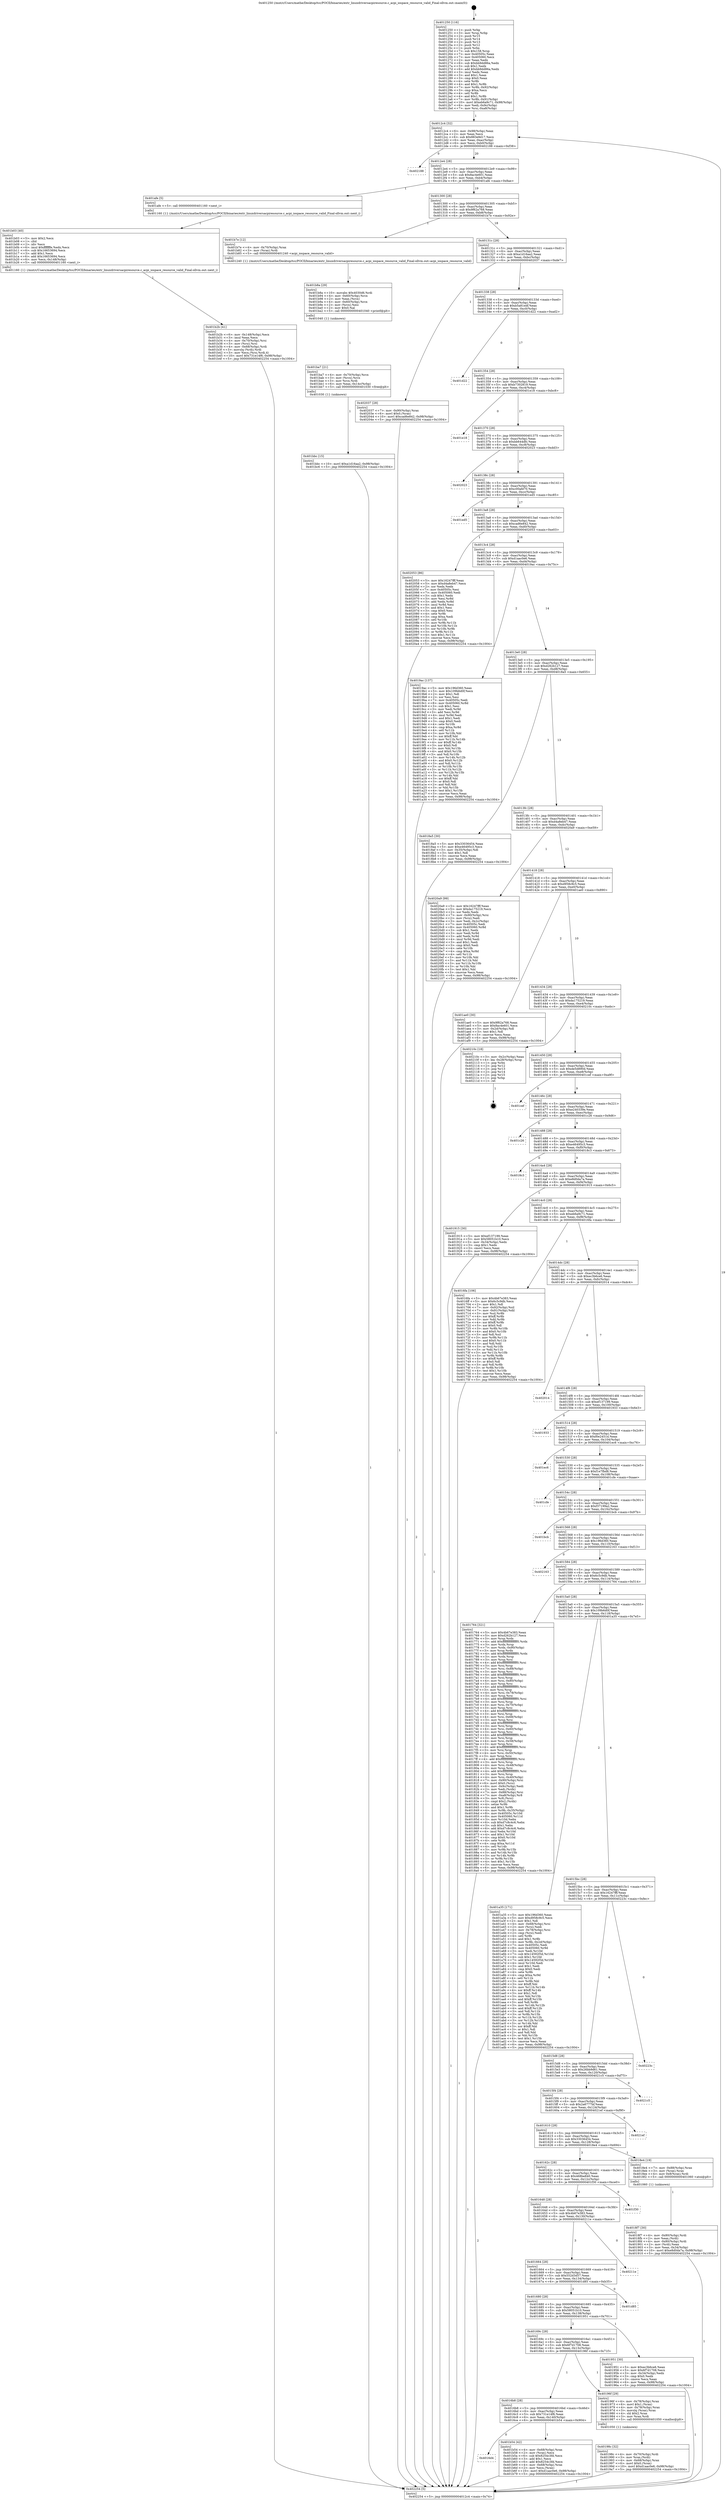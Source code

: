 digraph "0x401250" {
  label = "0x401250 (/mnt/c/Users/mathe/Desktop/tcc/POCII/binaries/extr_linuxdriversacpiresource.c_acpi_iospace_resource_valid_Final-ollvm.out::main(0))"
  labelloc = "t"
  node[shape=record]

  Entry [label="",width=0.3,height=0.3,shape=circle,fillcolor=black,style=filled]
  "0x4012c4" [label="{
     0x4012c4 [32]\l
     | [instrs]\l
     &nbsp;&nbsp;0x4012c4 \<+6\>: mov -0x98(%rbp),%eax\l
     &nbsp;&nbsp;0x4012ca \<+2\>: mov %eax,%ecx\l
     &nbsp;&nbsp;0x4012cc \<+6\>: sub $0x883e9d17,%ecx\l
     &nbsp;&nbsp;0x4012d2 \<+6\>: mov %eax,-0xac(%rbp)\l
     &nbsp;&nbsp;0x4012d8 \<+6\>: mov %ecx,-0xb0(%rbp)\l
     &nbsp;&nbsp;0x4012de \<+6\>: je 0000000000402188 \<main+0xf38\>\l
  }"]
  "0x402188" [label="{
     0x402188\l
  }", style=dashed]
  "0x4012e4" [label="{
     0x4012e4 [28]\l
     | [instrs]\l
     &nbsp;&nbsp;0x4012e4 \<+5\>: jmp 00000000004012e9 \<main+0x99\>\l
     &nbsp;&nbsp;0x4012e9 \<+6\>: mov -0xac(%rbp),%eax\l
     &nbsp;&nbsp;0x4012ef \<+5\>: sub $0x8ac4e601,%eax\l
     &nbsp;&nbsp;0x4012f4 \<+6\>: mov %eax,-0xb4(%rbp)\l
     &nbsp;&nbsp;0x4012fa \<+6\>: je 0000000000401afe \<main+0x8ae\>\l
  }"]
  Exit [label="",width=0.3,height=0.3,shape=circle,fillcolor=black,style=filled,peripheries=2]
  "0x401afe" [label="{
     0x401afe [5]\l
     | [instrs]\l
     &nbsp;&nbsp;0x401afe \<+5\>: call 0000000000401160 \<next_i\>\l
     | [calls]\l
     &nbsp;&nbsp;0x401160 \{1\} (/mnt/c/Users/mathe/Desktop/tcc/POCII/binaries/extr_linuxdriversacpiresource.c_acpi_iospace_resource_valid_Final-ollvm.out::next_i)\l
  }"]
  "0x401300" [label="{
     0x401300 [28]\l
     | [instrs]\l
     &nbsp;&nbsp;0x401300 \<+5\>: jmp 0000000000401305 \<main+0xb5\>\l
     &nbsp;&nbsp;0x401305 \<+6\>: mov -0xac(%rbp),%eax\l
     &nbsp;&nbsp;0x40130b \<+5\>: sub $0x9f62a768,%eax\l
     &nbsp;&nbsp;0x401310 \<+6\>: mov %eax,-0xb8(%rbp)\l
     &nbsp;&nbsp;0x401316 \<+6\>: je 0000000000401b7e \<main+0x92e\>\l
  }"]
  "0x401bbc" [label="{
     0x401bbc [15]\l
     | [instrs]\l
     &nbsp;&nbsp;0x401bbc \<+10\>: movl $0xa1d16aa2,-0x98(%rbp)\l
     &nbsp;&nbsp;0x401bc6 \<+5\>: jmp 0000000000402254 \<main+0x1004\>\l
  }"]
  "0x401b7e" [label="{
     0x401b7e [12]\l
     | [instrs]\l
     &nbsp;&nbsp;0x401b7e \<+4\>: mov -0x70(%rbp),%rax\l
     &nbsp;&nbsp;0x401b82 \<+3\>: mov (%rax),%rdi\l
     &nbsp;&nbsp;0x401b85 \<+5\>: call 0000000000401240 \<acpi_iospace_resource_valid\>\l
     | [calls]\l
     &nbsp;&nbsp;0x401240 \{1\} (/mnt/c/Users/mathe/Desktop/tcc/POCII/binaries/extr_linuxdriversacpiresource.c_acpi_iospace_resource_valid_Final-ollvm.out::acpi_iospace_resource_valid)\l
  }"]
  "0x40131c" [label="{
     0x40131c [28]\l
     | [instrs]\l
     &nbsp;&nbsp;0x40131c \<+5\>: jmp 0000000000401321 \<main+0xd1\>\l
     &nbsp;&nbsp;0x401321 \<+6\>: mov -0xac(%rbp),%eax\l
     &nbsp;&nbsp;0x401327 \<+5\>: sub $0xa1d16aa2,%eax\l
     &nbsp;&nbsp;0x40132c \<+6\>: mov %eax,-0xbc(%rbp)\l
     &nbsp;&nbsp;0x401332 \<+6\>: je 0000000000402037 \<main+0xde7\>\l
  }"]
  "0x401ba7" [label="{
     0x401ba7 [21]\l
     | [instrs]\l
     &nbsp;&nbsp;0x401ba7 \<+4\>: mov -0x70(%rbp),%rcx\l
     &nbsp;&nbsp;0x401bab \<+3\>: mov (%rcx),%rcx\l
     &nbsp;&nbsp;0x401bae \<+3\>: mov %rcx,%rdi\l
     &nbsp;&nbsp;0x401bb1 \<+6\>: mov %eax,-0x14c(%rbp)\l
     &nbsp;&nbsp;0x401bb7 \<+5\>: call 0000000000401030 \<free@plt\>\l
     | [calls]\l
     &nbsp;&nbsp;0x401030 \{1\} (unknown)\l
  }"]
  "0x402037" [label="{
     0x402037 [28]\l
     | [instrs]\l
     &nbsp;&nbsp;0x402037 \<+7\>: mov -0x90(%rbp),%rax\l
     &nbsp;&nbsp;0x40203e \<+6\>: movl $0x0,(%rax)\l
     &nbsp;&nbsp;0x402044 \<+10\>: movl $0xcad6e842,-0x98(%rbp)\l
     &nbsp;&nbsp;0x40204e \<+5\>: jmp 0000000000402254 \<main+0x1004\>\l
  }"]
  "0x401338" [label="{
     0x401338 [28]\l
     | [instrs]\l
     &nbsp;&nbsp;0x401338 \<+5\>: jmp 000000000040133d \<main+0xed\>\l
     &nbsp;&nbsp;0x40133d \<+6\>: mov -0xac(%rbp),%eax\l
     &nbsp;&nbsp;0x401343 \<+5\>: sub $0xb5a81edf,%eax\l
     &nbsp;&nbsp;0x401348 \<+6\>: mov %eax,-0xc0(%rbp)\l
     &nbsp;&nbsp;0x40134e \<+6\>: je 0000000000401d22 \<main+0xad2\>\l
  }"]
  "0x401b8a" [label="{
     0x401b8a [29]\l
     | [instrs]\l
     &nbsp;&nbsp;0x401b8a \<+10\>: movabs $0x4030d6,%rdi\l
     &nbsp;&nbsp;0x401b94 \<+4\>: mov -0x60(%rbp),%rcx\l
     &nbsp;&nbsp;0x401b98 \<+2\>: mov %eax,(%rcx)\l
     &nbsp;&nbsp;0x401b9a \<+4\>: mov -0x60(%rbp),%rcx\l
     &nbsp;&nbsp;0x401b9e \<+2\>: mov (%rcx),%esi\l
     &nbsp;&nbsp;0x401ba0 \<+2\>: mov $0x0,%al\l
     &nbsp;&nbsp;0x401ba2 \<+5\>: call 0000000000401040 \<printf@plt\>\l
     | [calls]\l
     &nbsp;&nbsp;0x401040 \{1\} (unknown)\l
  }"]
  "0x401d22" [label="{
     0x401d22\l
  }", style=dashed]
  "0x401354" [label="{
     0x401354 [28]\l
     | [instrs]\l
     &nbsp;&nbsp;0x401354 \<+5\>: jmp 0000000000401359 \<main+0x109\>\l
     &nbsp;&nbsp;0x401359 \<+6\>: mov -0xac(%rbp),%eax\l
     &nbsp;&nbsp;0x40135f \<+5\>: sub $0xb7302819,%eax\l
     &nbsp;&nbsp;0x401364 \<+6\>: mov %eax,-0xc4(%rbp)\l
     &nbsp;&nbsp;0x40136a \<+6\>: je 0000000000401e18 \<main+0xbc8\>\l
  }"]
  "0x4016d4" [label="{
     0x4016d4\l
  }", style=dashed]
  "0x401e18" [label="{
     0x401e18\l
  }", style=dashed]
  "0x401370" [label="{
     0x401370 [28]\l
     | [instrs]\l
     &nbsp;&nbsp;0x401370 \<+5\>: jmp 0000000000401375 \<main+0x125\>\l
     &nbsp;&nbsp;0x401375 \<+6\>: mov -0xac(%rbp),%eax\l
     &nbsp;&nbsp;0x40137b \<+5\>: sub $0xbb644dfc,%eax\l
     &nbsp;&nbsp;0x401380 \<+6\>: mov %eax,-0xc8(%rbp)\l
     &nbsp;&nbsp;0x401386 \<+6\>: je 0000000000402023 \<main+0xdd3\>\l
  }"]
  "0x401b54" [label="{
     0x401b54 [42]\l
     | [instrs]\l
     &nbsp;&nbsp;0x401b54 \<+4\>: mov -0x68(%rbp),%rax\l
     &nbsp;&nbsp;0x401b58 \<+2\>: mov (%rax),%ecx\l
     &nbsp;&nbsp;0x401b5a \<+6\>: sub $0x8254c3fd,%ecx\l
     &nbsp;&nbsp;0x401b60 \<+3\>: add $0x1,%ecx\l
     &nbsp;&nbsp;0x401b63 \<+6\>: add $0x8254c3fd,%ecx\l
     &nbsp;&nbsp;0x401b69 \<+4\>: mov -0x68(%rbp),%rax\l
     &nbsp;&nbsp;0x401b6d \<+2\>: mov %ecx,(%rax)\l
     &nbsp;&nbsp;0x401b6f \<+10\>: movl $0xd1aac0e6,-0x98(%rbp)\l
     &nbsp;&nbsp;0x401b79 \<+5\>: jmp 0000000000402254 \<main+0x1004\>\l
  }"]
  "0x402023" [label="{
     0x402023\l
  }", style=dashed]
  "0x40138c" [label="{
     0x40138c [28]\l
     | [instrs]\l
     &nbsp;&nbsp;0x40138c \<+5\>: jmp 0000000000401391 \<main+0x141\>\l
     &nbsp;&nbsp;0x401391 \<+6\>: mov -0xac(%rbp),%eax\l
     &nbsp;&nbsp;0x401397 \<+5\>: sub $0xc00afd70,%eax\l
     &nbsp;&nbsp;0x40139c \<+6\>: mov %eax,-0xcc(%rbp)\l
     &nbsp;&nbsp;0x4013a2 \<+6\>: je 0000000000401ed5 \<main+0xc85\>\l
  }"]
  "0x401b2b" [label="{
     0x401b2b [41]\l
     | [instrs]\l
     &nbsp;&nbsp;0x401b2b \<+6\>: mov -0x148(%rbp),%ecx\l
     &nbsp;&nbsp;0x401b31 \<+3\>: imul %eax,%ecx\l
     &nbsp;&nbsp;0x401b34 \<+4\>: mov -0x70(%rbp),%rsi\l
     &nbsp;&nbsp;0x401b38 \<+3\>: mov (%rsi),%rsi\l
     &nbsp;&nbsp;0x401b3b \<+4\>: mov -0x68(%rbp),%rdi\l
     &nbsp;&nbsp;0x401b3f \<+3\>: movslq (%rdi),%rdi\l
     &nbsp;&nbsp;0x401b42 \<+3\>: mov %ecx,(%rsi,%rdi,4)\l
     &nbsp;&nbsp;0x401b45 \<+10\>: movl $0x731e14f6,-0x98(%rbp)\l
     &nbsp;&nbsp;0x401b4f \<+5\>: jmp 0000000000402254 \<main+0x1004\>\l
  }"]
  "0x401ed5" [label="{
     0x401ed5\l
  }", style=dashed]
  "0x4013a8" [label="{
     0x4013a8 [28]\l
     | [instrs]\l
     &nbsp;&nbsp;0x4013a8 \<+5\>: jmp 00000000004013ad \<main+0x15d\>\l
     &nbsp;&nbsp;0x4013ad \<+6\>: mov -0xac(%rbp),%eax\l
     &nbsp;&nbsp;0x4013b3 \<+5\>: sub $0xcad6e842,%eax\l
     &nbsp;&nbsp;0x4013b8 \<+6\>: mov %eax,-0xd0(%rbp)\l
     &nbsp;&nbsp;0x4013be \<+6\>: je 0000000000402053 \<main+0xe03\>\l
  }"]
  "0x401b03" [label="{
     0x401b03 [40]\l
     | [instrs]\l
     &nbsp;&nbsp;0x401b03 \<+5\>: mov $0x2,%ecx\l
     &nbsp;&nbsp;0x401b08 \<+1\>: cltd\l
     &nbsp;&nbsp;0x401b09 \<+2\>: idiv %ecx\l
     &nbsp;&nbsp;0x401b0b \<+6\>: imul $0xfffffffe,%edx,%ecx\l
     &nbsp;&nbsp;0x401b11 \<+6\>: sub $0x16653694,%ecx\l
     &nbsp;&nbsp;0x401b17 \<+3\>: add $0x1,%ecx\l
     &nbsp;&nbsp;0x401b1a \<+6\>: add $0x16653694,%ecx\l
     &nbsp;&nbsp;0x401b20 \<+6\>: mov %ecx,-0x148(%rbp)\l
     &nbsp;&nbsp;0x401b26 \<+5\>: call 0000000000401160 \<next_i\>\l
     | [calls]\l
     &nbsp;&nbsp;0x401160 \{1\} (/mnt/c/Users/mathe/Desktop/tcc/POCII/binaries/extr_linuxdriversacpiresource.c_acpi_iospace_resource_valid_Final-ollvm.out::next_i)\l
  }"]
  "0x402053" [label="{
     0x402053 [86]\l
     | [instrs]\l
     &nbsp;&nbsp;0x402053 \<+5\>: mov $0x16247fff,%eax\l
     &nbsp;&nbsp;0x402058 \<+5\>: mov $0xd4a8eb47,%ecx\l
     &nbsp;&nbsp;0x40205d \<+2\>: xor %edx,%edx\l
     &nbsp;&nbsp;0x40205f \<+7\>: mov 0x40505c,%esi\l
     &nbsp;&nbsp;0x402066 \<+7\>: mov 0x405060,%edi\l
     &nbsp;&nbsp;0x40206d \<+3\>: sub $0x1,%edx\l
     &nbsp;&nbsp;0x402070 \<+3\>: mov %esi,%r8d\l
     &nbsp;&nbsp;0x402073 \<+3\>: add %edx,%r8d\l
     &nbsp;&nbsp;0x402076 \<+4\>: imul %r8d,%esi\l
     &nbsp;&nbsp;0x40207a \<+3\>: and $0x1,%esi\l
     &nbsp;&nbsp;0x40207d \<+3\>: cmp $0x0,%esi\l
     &nbsp;&nbsp;0x402080 \<+4\>: sete %r9b\l
     &nbsp;&nbsp;0x402084 \<+3\>: cmp $0xa,%edi\l
     &nbsp;&nbsp;0x402087 \<+4\>: setl %r10b\l
     &nbsp;&nbsp;0x40208b \<+3\>: mov %r9b,%r11b\l
     &nbsp;&nbsp;0x40208e \<+3\>: and %r10b,%r11b\l
     &nbsp;&nbsp;0x402091 \<+3\>: xor %r10b,%r9b\l
     &nbsp;&nbsp;0x402094 \<+3\>: or %r9b,%r11b\l
     &nbsp;&nbsp;0x402097 \<+4\>: test $0x1,%r11b\l
     &nbsp;&nbsp;0x40209b \<+3\>: cmovne %ecx,%eax\l
     &nbsp;&nbsp;0x40209e \<+6\>: mov %eax,-0x98(%rbp)\l
     &nbsp;&nbsp;0x4020a4 \<+5\>: jmp 0000000000402254 \<main+0x1004\>\l
  }"]
  "0x4013c4" [label="{
     0x4013c4 [28]\l
     | [instrs]\l
     &nbsp;&nbsp;0x4013c4 \<+5\>: jmp 00000000004013c9 \<main+0x179\>\l
     &nbsp;&nbsp;0x4013c9 \<+6\>: mov -0xac(%rbp),%eax\l
     &nbsp;&nbsp;0x4013cf \<+5\>: sub $0xd1aac0e6,%eax\l
     &nbsp;&nbsp;0x4013d4 \<+6\>: mov %eax,-0xd4(%rbp)\l
     &nbsp;&nbsp;0x4013da \<+6\>: je 00000000004019ac \<main+0x75c\>\l
  }"]
  "0x40198c" [label="{
     0x40198c [32]\l
     | [instrs]\l
     &nbsp;&nbsp;0x40198c \<+4\>: mov -0x70(%rbp),%rdi\l
     &nbsp;&nbsp;0x401990 \<+3\>: mov %rax,(%rdi)\l
     &nbsp;&nbsp;0x401993 \<+4\>: mov -0x68(%rbp),%rax\l
     &nbsp;&nbsp;0x401997 \<+6\>: movl $0x0,(%rax)\l
     &nbsp;&nbsp;0x40199d \<+10\>: movl $0xd1aac0e6,-0x98(%rbp)\l
     &nbsp;&nbsp;0x4019a7 \<+5\>: jmp 0000000000402254 \<main+0x1004\>\l
  }"]
  "0x4019ac" [label="{
     0x4019ac [137]\l
     | [instrs]\l
     &nbsp;&nbsp;0x4019ac \<+5\>: mov $0x196d360,%eax\l
     &nbsp;&nbsp;0x4019b1 \<+5\>: mov $0x109b6d0f,%ecx\l
     &nbsp;&nbsp;0x4019b6 \<+2\>: mov $0x1,%dl\l
     &nbsp;&nbsp;0x4019b8 \<+2\>: xor %esi,%esi\l
     &nbsp;&nbsp;0x4019ba \<+7\>: mov 0x40505c,%edi\l
     &nbsp;&nbsp;0x4019c1 \<+8\>: mov 0x405060,%r8d\l
     &nbsp;&nbsp;0x4019c9 \<+3\>: sub $0x1,%esi\l
     &nbsp;&nbsp;0x4019cc \<+3\>: mov %edi,%r9d\l
     &nbsp;&nbsp;0x4019cf \<+3\>: add %esi,%r9d\l
     &nbsp;&nbsp;0x4019d2 \<+4\>: imul %r9d,%edi\l
     &nbsp;&nbsp;0x4019d6 \<+3\>: and $0x1,%edi\l
     &nbsp;&nbsp;0x4019d9 \<+3\>: cmp $0x0,%edi\l
     &nbsp;&nbsp;0x4019dc \<+4\>: sete %r10b\l
     &nbsp;&nbsp;0x4019e0 \<+4\>: cmp $0xa,%r8d\l
     &nbsp;&nbsp;0x4019e4 \<+4\>: setl %r11b\l
     &nbsp;&nbsp;0x4019e8 \<+3\>: mov %r10b,%bl\l
     &nbsp;&nbsp;0x4019eb \<+3\>: xor $0xff,%bl\l
     &nbsp;&nbsp;0x4019ee \<+3\>: mov %r11b,%r14b\l
     &nbsp;&nbsp;0x4019f1 \<+4\>: xor $0xff,%r14b\l
     &nbsp;&nbsp;0x4019f5 \<+3\>: xor $0x0,%dl\l
     &nbsp;&nbsp;0x4019f8 \<+3\>: mov %bl,%r15b\l
     &nbsp;&nbsp;0x4019fb \<+4\>: and $0x0,%r15b\l
     &nbsp;&nbsp;0x4019ff \<+3\>: and %dl,%r10b\l
     &nbsp;&nbsp;0x401a02 \<+3\>: mov %r14b,%r12b\l
     &nbsp;&nbsp;0x401a05 \<+4\>: and $0x0,%r12b\l
     &nbsp;&nbsp;0x401a09 \<+3\>: and %dl,%r11b\l
     &nbsp;&nbsp;0x401a0c \<+3\>: or %r10b,%r15b\l
     &nbsp;&nbsp;0x401a0f \<+3\>: or %r11b,%r12b\l
     &nbsp;&nbsp;0x401a12 \<+3\>: xor %r12b,%r15b\l
     &nbsp;&nbsp;0x401a15 \<+3\>: or %r14b,%bl\l
     &nbsp;&nbsp;0x401a18 \<+3\>: xor $0xff,%bl\l
     &nbsp;&nbsp;0x401a1b \<+3\>: or $0x0,%dl\l
     &nbsp;&nbsp;0x401a1e \<+2\>: and %dl,%bl\l
     &nbsp;&nbsp;0x401a20 \<+3\>: or %bl,%r15b\l
     &nbsp;&nbsp;0x401a23 \<+4\>: test $0x1,%r15b\l
     &nbsp;&nbsp;0x401a27 \<+3\>: cmovne %ecx,%eax\l
     &nbsp;&nbsp;0x401a2a \<+6\>: mov %eax,-0x98(%rbp)\l
     &nbsp;&nbsp;0x401a30 \<+5\>: jmp 0000000000402254 \<main+0x1004\>\l
  }"]
  "0x4013e0" [label="{
     0x4013e0 [28]\l
     | [instrs]\l
     &nbsp;&nbsp;0x4013e0 \<+5\>: jmp 00000000004013e5 \<main+0x195\>\l
     &nbsp;&nbsp;0x4013e5 \<+6\>: mov -0xac(%rbp),%eax\l
     &nbsp;&nbsp;0x4013eb \<+5\>: sub $0xd262b127,%eax\l
     &nbsp;&nbsp;0x4013f0 \<+6\>: mov %eax,-0xd8(%rbp)\l
     &nbsp;&nbsp;0x4013f6 \<+6\>: je 00000000004018a5 \<main+0x655\>\l
  }"]
  "0x4016b8" [label="{
     0x4016b8 [28]\l
     | [instrs]\l
     &nbsp;&nbsp;0x4016b8 \<+5\>: jmp 00000000004016bd \<main+0x46d\>\l
     &nbsp;&nbsp;0x4016bd \<+6\>: mov -0xac(%rbp),%eax\l
     &nbsp;&nbsp;0x4016c3 \<+5\>: sub $0x731e14f6,%eax\l
     &nbsp;&nbsp;0x4016c8 \<+6\>: mov %eax,-0x140(%rbp)\l
     &nbsp;&nbsp;0x4016ce \<+6\>: je 0000000000401b54 \<main+0x904\>\l
  }"]
  "0x4018a5" [label="{
     0x4018a5 [30]\l
     | [instrs]\l
     &nbsp;&nbsp;0x4018a5 \<+5\>: mov $0x33036454,%eax\l
     &nbsp;&nbsp;0x4018aa \<+5\>: mov $0xe46495c3,%ecx\l
     &nbsp;&nbsp;0x4018af \<+3\>: mov -0x35(%rbp),%dl\l
     &nbsp;&nbsp;0x4018b2 \<+3\>: test $0x1,%dl\l
     &nbsp;&nbsp;0x4018b5 \<+3\>: cmovne %ecx,%eax\l
     &nbsp;&nbsp;0x4018b8 \<+6\>: mov %eax,-0x98(%rbp)\l
     &nbsp;&nbsp;0x4018be \<+5\>: jmp 0000000000402254 \<main+0x1004\>\l
  }"]
  "0x4013fc" [label="{
     0x4013fc [28]\l
     | [instrs]\l
     &nbsp;&nbsp;0x4013fc \<+5\>: jmp 0000000000401401 \<main+0x1b1\>\l
     &nbsp;&nbsp;0x401401 \<+6\>: mov -0xac(%rbp),%eax\l
     &nbsp;&nbsp;0x401407 \<+5\>: sub $0xd4a8eb47,%eax\l
     &nbsp;&nbsp;0x40140c \<+6\>: mov %eax,-0xdc(%rbp)\l
     &nbsp;&nbsp;0x401412 \<+6\>: je 00000000004020a9 \<main+0xe59\>\l
  }"]
  "0x40196f" [label="{
     0x40196f [29]\l
     | [instrs]\l
     &nbsp;&nbsp;0x40196f \<+4\>: mov -0x78(%rbp),%rax\l
     &nbsp;&nbsp;0x401973 \<+6\>: movl $0x1,(%rax)\l
     &nbsp;&nbsp;0x401979 \<+4\>: mov -0x78(%rbp),%rax\l
     &nbsp;&nbsp;0x40197d \<+3\>: movslq (%rax),%rax\l
     &nbsp;&nbsp;0x401980 \<+4\>: shl $0x2,%rax\l
     &nbsp;&nbsp;0x401984 \<+3\>: mov %rax,%rdi\l
     &nbsp;&nbsp;0x401987 \<+5\>: call 0000000000401050 \<malloc@plt\>\l
     | [calls]\l
     &nbsp;&nbsp;0x401050 \{1\} (unknown)\l
  }"]
  "0x4020a9" [label="{
     0x4020a9 [99]\l
     | [instrs]\l
     &nbsp;&nbsp;0x4020a9 \<+5\>: mov $0x16247fff,%eax\l
     &nbsp;&nbsp;0x4020ae \<+5\>: mov $0xda175219,%ecx\l
     &nbsp;&nbsp;0x4020b3 \<+2\>: xor %edx,%edx\l
     &nbsp;&nbsp;0x4020b5 \<+7\>: mov -0x90(%rbp),%rsi\l
     &nbsp;&nbsp;0x4020bc \<+2\>: mov (%rsi),%edi\l
     &nbsp;&nbsp;0x4020be \<+3\>: mov %edi,-0x2c(%rbp)\l
     &nbsp;&nbsp;0x4020c1 \<+7\>: mov 0x40505c,%edi\l
     &nbsp;&nbsp;0x4020c8 \<+8\>: mov 0x405060,%r8d\l
     &nbsp;&nbsp;0x4020d0 \<+3\>: sub $0x1,%edx\l
     &nbsp;&nbsp;0x4020d3 \<+3\>: mov %edi,%r9d\l
     &nbsp;&nbsp;0x4020d6 \<+3\>: add %edx,%r9d\l
     &nbsp;&nbsp;0x4020d9 \<+4\>: imul %r9d,%edi\l
     &nbsp;&nbsp;0x4020dd \<+3\>: and $0x1,%edi\l
     &nbsp;&nbsp;0x4020e0 \<+3\>: cmp $0x0,%edi\l
     &nbsp;&nbsp;0x4020e3 \<+4\>: sete %r10b\l
     &nbsp;&nbsp;0x4020e7 \<+4\>: cmp $0xa,%r8d\l
     &nbsp;&nbsp;0x4020eb \<+4\>: setl %r11b\l
     &nbsp;&nbsp;0x4020ef \<+3\>: mov %r10b,%bl\l
     &nbsp;&nbsp;0x4020f2 \<+3\>: and %r11b,%bl\l
     &nbsp;&nbsp;0x4020f5 \<+3\>: xor %r11b,%r10b\l
     &nbsp;&nbsp;0x4020f8 \<+3\>: or %r10b,%bl\l
     &nbsp;&nbsp;0x4020fb \<+3\>: test $0x1,%bl\l
     &nbsp;&nbsp;0x4020fe \<+3\>: cmovne %ecx,%eax\l
     &nbsp;&nbsp;0x402101 \<+6\>: mov %eax,-0x98(%rbp)\l
     &nbsp;&nbsp;0x402107 \<+5\>: jmp 0000000000402254 \<main+0x1004\>\l
  }"]
  "0x401418" [label="{
     0x401418 [28]\l
     | [instrs]\l
     &nbsp;&nbsp;0x401418 \<+5\>: jmp 000000000040141d \<main+0x1cd\>\l
     &nbsp;&nbsp;0x40141d \<+6\>: mov -0xac(%rbp),%eax\l
     &nbsp;&nbsp;0x401423 \<+5\>: sub $0xd958c9c5,%eax\l
     &nbsp;&nbsp;0x401428 \<+6\>: mov %eax,-0xe0(%rbp)\l
     &nbsp;&nbsp;0x40142e \<+6\>: je 0000000000401ae0 \<main+0x890\>\l
  }"]
  "0x40169c" [label="{
     0x40169c [28]\l
     | [instrs]\l
     &nbsp;&nbsp;0x40169c \<+5\>: jmp 00000000004016a1 \<main+0x451\>\l
     &nbsp;&nbsp;0x4016a1 \<+6\>: mov -0xac(%rbp),%eax\l
     &nbsp;&nbsp;0x4016a7 \<+5\>: sub $0x6f7d1708,%eax\l
     &nbsp;&nbsp;0x4016ac \<+6\>: mov %eax,-0x13c(%rbp)\l
     &nbsp;&nbsp;0x4016b2 \<+6\>: je 000000000040196f \<main+0x71f\>\l
  }"]
  "0x401ae0" [label="{
     0x401ae0 [30]\l
     | [instrs]\l
     &nbsp;&nbsp;0x401ae0 \<+5\>: mov $0x9f62a768,%eax\l
     &nbsp;&nbsp;0x401ae5 \<+5\>: mov $0x8ac4e601,%ecx\l
     &nbsp;&nbsp;0x401aea \<+3\>: mov -0x2d(%rbp),%dl\l
     &nbsp;&nbsp;0x401aed \<+3\>: test $0x1,%dl\l
     &nbsp;&nbsp;0x401af0 \<+3\>: cmovne %ecx,%eax\l
     &nbsp;&nbsp;0x401af3 \<+6\>: mov %eax,-0x98(%rbp)\l
     &nbsp;&nbsp;0x401af9 \<+5\>: jmp 0000000000402254 \<main+0x1004\>\l
  }"]
  "0x401434" [label="{
     0x401434 [28]\l
     | [instrs]\l
     &nbsp;&nbsp;0x401434 \<+5\>: jmp 0000000000401439 \<main+0x1e9\>\l
     &nbsp;&nbsp;0x401439 \<+6\>: mov -0xac(%rbp),%eax\l
     &nbsp;&nbsp;0x40143f \<+5\>: sub $0xda175219,%eax\l
     &nbsp;&nbsp;0x401444 \<+6\>: mov %eax,-0xe4(%rbp)\l
     &nbsp;&nbsp;0x40144a \<+6\>: je 000000000040210c \<main+0xebc\>\l
  }"]
  "0x401951" [label="{
     0x401951 [30]\l
     | [instrs]\l
     &nbsp;&nbsp;0x401951 \<+5\>: mov $0xec3b6ce6,%eax\l
     &nbsp;&nbsp;0x401956 \<+5\>: mov $0x6f7d1708,%ecx\l
     &nbsp;&nbsp;0x40195b \<+3\>: mov -0x34(%rbp),%edx\l
     &nbsp;&nbsp;0x40195e \<+3\>: cmp $0x0,%edx\l
     &nbsp;&nbsp;0x401961 \<+3\>: cmove %ecx,%eax\l
     &nbsp;&nbsp;0x401964 \<+6\>: mov %eax,-0x98(%rbp)\l
     &nbsp;&nbsp;0x40196a \<+5\>: jmp 0000000000402254 \<main+0x1004\>\l
  }"]
  "0x40210c" [label="{
     0x40210c [18]\l
     | [instrs]\l
     &nbsp;&nbsp;0x40210c \<+3\>: mov -0x2c(%rbp),%eax\l
     &nbsp;&nbsp;0x40210f \<+4\>: lea -0x28(%rbp),%rsp\l
     &nbsp;&nbsp;0x402113 \<+1\>: pop %rbx\l
     &nbsp;&nbsp;0x402114 \<+2\>: pop %r12\l
     &nbsp;&nbsp;0x402116 \<+2\>: pop %r13\l
     &nbsp;&nbsp;0x402118 \<+2\>: pop %r14\l
     &nbsp;&nbsp;0x40211a \<+2\>: pop %r15\l
     &nbsp;&nbsp;0x40211c \<+1\>: pop %rbp\l
     &nbsp;&nbsp;0x40211d \<+1\>: ret\l
  }"]
  "0x401450" [label="{
     0x401450 [28]\l
     | [instrs]\l
     &nbsp;&nbsp;0x401450 \<+5\>: jmp 0000000000401455 \<main+0x205\>\l
     &nbsp;&nbsp;0x401455 \<+6\>: mov -0xac(%rbp),%eax\l
     &nbsp;&nbsp;0x40145b \<+5\>: sub $0xde5d890d,%eax\l
     &nbsp;&nbsp;0x401460 \<+6\>: mov %eax,-0xe8(%rbp)\l
     &nbsp;&nbsp;0x401466 \<+6\>: je 0000000000401cef \<main+0xa9f\>\l
  }"]
  "0x401680" [label="{
     0x401680 [28]\l
     | [instrs]\l
     &nbsp;&nbsp;0x401680 \<+5\>: jmp 0000000000401685 \<main+0x435\>\l
     &nbsp;&nbsp;0x401685 \<+6\>: mov -0xac(%rbp),%eax\l
     &nbsp;&nbsp;0x40168b \<+5\>: sub $0x58051b10,%eax\l
     &nbsp;&nbsp;0x401690 \<+6\>: mov %eax,-0x138(%rbp)\l
     &nbsp;&nbsp;0x401696 \<+6\>: je 0000000000401951 \<main+0x701\>\l
  }"]
  "0x401cef" [label="{
     0x401cef\l
  }", style=dashed]
  "0x40146c" [label="{
     0x40146c [28]\l
     | [instrs]\l
     &nbsp;&nbsp;0x40146c \<+5\>: jmp 0000000000401471 \<main+0x221\>\l
     &nbsp;&nbsp;0x401471 \<+6\>: mov -0xac(%rbp),%eax\l
     &nbsp;&nbsp;0x401477 \<+5\>: sub $0xe240339e,%eax\l
     &nbsp;&nbsp;0x40147c \<+6\>: mov %eax,-0xec(%rbp)\l
     &nbsp;&nbsp;0x401482 \<+6\>: je 0000000000401c26 \<main+0x9d6\>\l
  }"]
  "0x401d85" [label="{
     0x401d85\l
  }", style=dashed]
  "0x401c26" [label="{
     0x401c26\l
  }", style=dashed]
  "0x401488" [label="{
     0x401488 [28]\l
     | [instrs]\l
     &nbsp;&nbsp;0x401488 \<+5\>: jmp 000000000040148d \<main+0x23d\>\l
     &nbsp;&nbsp;0x40148d \<+6\>: mov -0xac(%rbp),%eax\l
     &nbsp;&nbsp;0x401493 \<+5\>: sub $0xe46495c3,%eax\l
     &nbsp;&nbsp;0x401498 \<+6\>: mov %eax,-0xf0(%rbp)\l
     &nbsp;&nbsp;0x40149e \<+6\>: je 00000000004018c3 \<main+0x673\>\l
  }"]
  "0x401664" [label="{
     0x401664 [28]\l
     | [instrs]\l
     &nbsp;&nbsp;0x401664 \<+5\>: jmp 0000000000401669 \<main+0x419\>\l
     &nbsp;&nbsp;0x401669 \<+6\>: mov -0xac(%rbp),%eax\l
     &nbsp;&nbsp;0x40166f \<+5\>: sub $0x552d3d57,%eax\l
     &nbsp;&nbsp;0x401674 \<+6\>: mov %eax,-0x134(%rbp)\l
     &nbsp;&nbsp;0x40167a \<+6\>: je 0000000000401d85 \<main+0xb35\>\l
  }"]
  "0x4018c3" [label="{
     0x4018c3\l
  }", style=dashed]
  "0x4014a4" [label="{
     0x4014a4 [28]\l
     | [instrs]\l
     &nbsp;&nbsp;0x4014a4 \<+5\>: jmp 00000000004014a9 \<main+0x259\>\l
     &nbsp;&nbsp;0x4014a9 \<+6\>: mov -0xac(%rbp),%eax\l
     &nbsp;&nbsp;0x4014af \<+5\>: sub $0xe8d0da7a,%eax\l
     &nbsp;&nbsp;0x4014b4 \<+6\>: mov %eax,-0xf4(%rbp)\l
     &nbsp;&nbsp;0x4014ba \<+6\>: je 0000000000401915 \<main+0x6c5\>\l
  }"]
  "0x40211e" [label="{
     0x40211e\l
  }", style=dashed]
  "0x401915" [label="{
     0x401915 [30]\l
     | [instrs]\l
     &nbsp;&nbsp;0x401915 \<+5\>: mov $0xef137199,%eax\l
     &nbsp;&nbsp;0x40191a \<+5\>: mov $0x58051b10,%ecx\l
     &nbsp;&nbsp;0x40191f \<+3\>: mov -0x34(%rbp),%edx\l
     &nbsp;&nbsp;0x401922 \<+3\>: cmp $0x1,%edx\l
     &nbsp;&nbsp;0x401925 \<+3\>: cmovl %ecx,%eax\l
     &nbsp;&nbsp;0x401928 \<+6\>: mov %eax,-0x98(%rbp)\l
     &nbsp;&nbsp;0x40192e \<+5\>: jmp 0000000000402254 \<main+0x1004\>\l
  }"]
  "0x4014c0" [label="{
     0x4014c0 [28]\l
     | [instrs]\l
     &nbsp;&nbsp;0x4014c0 \<+5\>: jmp 00000000004014c5 \<main+0x275\>\l
     &nbsp;&nbsp;0x4014c5 \<+6\>: mov -0xac(%rbp),%eax\l
     &nbsp;&nbsp;0x4014cb \<+5\>: sub $0xeb6a9c71,%eax\l
     &nbsp;&nbsp;0x4014d0 \<+6\>: mov %eax,-0xf8(%rbp)\l
     &nbsp;&nbsp;0x4014d6 \<+6\>: je 00000000004016fa \<main+0x4aa\>\l
  }"]
  "0x401648" [label="{
     0x401648 [28]\l
     | [instrs]\l
     &nbsp;&nbsp;0x401648 \<+5\>: jmp 000000000040164d \<main+0x3fd\>\l
     &nbsp;&nbsp;0x40164d \<+6\>: mov -0xac(%rbp),%eax\l
     &nbsp;&nbsp;0x401653 \<+5\>: sub $0x4b67e383,%eax\l
     &nbsp;&nbsp;0x401658 \<+6\>: mov %eax,-0x130(%rbp)\l
     &nbsp;&nbsp;0x40165e \<+6\>: je 000000000040211e \<main+0xece\>\l
  }"]
  "0x4016fa" [label="{
     0x4016fa [106]\l
     | [instrs]\l
     &nbsp;&nbsp;0x4016fa \<+5\>: mov $0x4b67e383,%eax\l
     &nbsp;&nbsp;0x4016ff \<+5\>: mov $0x6c5c9db,%ecx\l
     &nbsp;&nbsp;0x401704 \<+2\>: mov $0x1,%dl\l
     &nbsp;&nbsp;0x401706 \<+7\>: mov -0x92(%rbp),%sil\l
     &nbsp;&nbsp;0x40170d \<+7\>: mov -0x91(%rbp),%dil\l
     &nbsp;&nbsp;0x401714 \<+3\>: mov %sil,%r8b\l
     &nbsp;&nbsp;0x401717 \<+4\>: xor $0xff,%r8b\l
     &nbsp;&nbsp;0x40171b \<+3\>: mov %dil,%r9b\l
     &nbsp;&nbsp;0x40171e \<+4\>: xor $0xff,%r9b\l
     &nbsp;&nbsp;0x401722 \<+3\>: xor $0x0,%dl\l
     &nbsp;&nbsp;0x401725 \<+3\>: mov %r8b,%r10b\l
     &nbsp;&nbsp;0x401728 \<+4\>: and $0x0,%r10b\l
     &nbsp;&nbsp;0x40172c \<+3\>: and %dl,%sil\l
     &nbsp;&nbsp;0x40172f \<+3\>: mov %r9b,%r11b\l
     &nbsp;&nbsp;0x401732 \<+4\>: and $0x0,%r11b\l
     &nbsp;&nbsp;0x401736 \<+3\>: and %dl,%dil\l
     &nbsp;&nbsp;0x401739 \<+3\>: or %sil,%r10b\l
     &nbsp;&nbsp;0x40173c \<+3\>: or %dil,%r11b\l
     &nbsp;&nbsp;0x40173f \<+3\>: xor %r11b,%r10b\l
     &nbsp;&nbsp;0x401742 \<+3\>: or %r9b,%r8b\l
     &nbsp;&nbsp;0x401745 \<+4\>: xor $0xff,%r8b\l
     &nbsp;&nbsp;0x401749 \<+3\>: or $0x0,%dl\l
     &nbsp;&nbsp;0x40174c \<+3\>: and %dl,%r8b\l
     &nbsp;&nbsp;0x40174f \<+3\>: or %r8b,%r10b\l
     &nbsp;&nbsp;0x401752 \<+4\>: test $0x1,%r10b\l
     &nbsp;&nbsp;0x401756 \<+3\>: cmovne %ecx,%eax\l
     &nbsp;&nbsp;0x401759 \<+6\>: mov %eax,-0x98(%rbp)\l
     &nbsp;&nbsp;0x40175f \<+5\>: jmp 0000000000402254 \<main+0x1004\>\l
  }"]
  "0x4014dc" [label="{
     0x4014dc [28]\l
     | [instrs]\l
     &nbsp;&nbsp;0x4014dc \<+5\>: jmp 00000000004014e1 \<main+0x291\>\l
     &nbsp;&nbsp;0x4014e1 \<+6\>: mov -0xac(%rbp),%eax\l
     &nbsp;&nbsp;0x4014e7 \<+5\>: sub $0xec3b6ce6,%eax\l
     &nbsp;&nbsp;0x4014ec \<+6\>: mov %eax,-0xfc(%rbp)\l
     &nbsp;&nbsp;0x4014f2 \<+6\>: je 0000000000402014 \<main+0xdc4\>\l
  }"]
  "0x402254" [label="{
     0x402254 [5]\l
     | [instrs]\l
     &nbsp;&nbsp;0x402254 \<+5\>: jmp 00000000004012c4 \<main+0x74\>\l
  }"]
  "0x401250" [label="{
     0x401250 [116]\l
     | [instrs]\l
     &nbsp;&nbsp;0x401250 \<+1\>: push %rbp\l
     &nbsp;&nbsp;0x401251 \<+3\>: mov %rsp,%rbp\l
     &nbsp;&nbsp;0x401254 \<+2\>: push %r15\l
     &nbsp;&nbsp;0x401256 \<+2\>: push %r14\l
     &nbsp;&nbsp;0x401258 \<+2\>: push %r13\l
     &nbsp;&nbsp;0x40125a \<+2\>: push %r12\l
     &nbsp;&nbsp;0x40125c \<+1\>: push %rbx\l
     &nbsp;&nbsp;0x40125d \<+7\>: sub $0x158,%rsp\l
     &nbsp;&nbsp;0x401264 \<+7\>: mov 0x40505c,%eax\l
     &nbsp;&nbsp;0x40126b \<+7\>: mov 0x405060,%ecx\l
     &nbsp;&nbsp;0x401272 \<+2\>: mov %eax,%edx\l
     &nbsp;&nbsp;0x401274 \<+6\>: sub $0xbb9dd86a,%edx\l
     &nbsp;&nbsp;0x40127a \<+3\>: sub $0x1,%edx\l
     &nbsp;&nbsp;0x40127d \<+6\>: add $0xbb9dd86a,%edx\l
     &nbsp;&nbsp;0x401283 \<+3\>: imul %edx,%eax\l
     &nbsp;&nbsp;0x401286 \<+3\>: and $0x1,%eax\l
     &nbsp;&nbsp;0x401289 \<+3\>: cmp $0x0,%eax\l
     &nbsp;&nbsp;0x40128c \<+4\>: sete %r8b\l
     &nbsp;&nbsp;0x401290 \<+4\>: and $0x1,%r8b\l
     &nbsp;&nbsp;0x401294 \<+7\>: mov %r8b,-0x92(%rbp)\l
     &nbsp;&nbsp;0x40129b \<+3\>: cmp $0xa,%ecx\l
     &nbsp;&nbsp;0x40129e \<+4\>: setl %r8b\l
     &nbsp;&nbsp;0x4012a2 \<+4\>: and $0x1,%r8b\l
     &nbsp;&nbsp;0x4012a6 \<+7\>: mov %r8b,-0x91(%rbp)\l
     &nbsp;&nbsp;0x4012ad \<+10\>: movl $0xeb6a9c71,-0x98(%rbp)\l
     &nbsp;&nbsp;0x4012b7 \<+6\>: mov %edi,-0x9c(%rbp)\l
     &nbsp;&nbsp;0x4012bd \<+7\>: mov %rsi,-0xa8(%rbp)\l
  }"]
  "0x401f30" [label="{
     0x401f30\l
  }", style=dashed]
  "0x402014" [label="{
     0x402014\l
  }", style=dashed]
  "0x4014f8" [label="{
     0x4014f8 [28]\l
     | [instrs]\l
     &nbsp;&nbsp;0x4014f8 \<+5\>: jmp 00000000004014fd \<main+0x2ad\>\l
     &nbsp;&nbsp;0x4014fd \<+6\>: mov -0xac(%rbp),%eax\l
     &nbsp;&nbsp;0x401503 \<+5\>: sub $0xef137199,%eax\l
     &nbsp;&nbsp;0x401508 \<+6\>: mov %eax,-0x100(%rbp)\l
     &nbsp;&nbsp;0x40150e \<+6\>: je 0000000000401933 \<main+0x6e3\>\l
  }"]
  "0x4018f7" [label="{
     0x4018f7 [30]\l
     | [instrs]\l
     &nbsp;&nbsp;0x4018f7 \<+4\>: mov -0x80(%rbp),%rdi\l
     &nbsp;&nbsp;0x4018fb \<+2\>: mov %eax,(%rdi)\l
     &nbsp;&nbsp;0x4018fd \<+4\>: mov -0x80(%rbp),%rdi\l
     &nbsp;&nbsp;0x401901 \<+2\>: mov (%rdi),%eax\l
     &nbsp;&nbsp;0x401903 \<+3\>: mov %eax,-0x34(%rbp)\l
     &nbsp;&nbsp;0x401906 \<+10\>: movl $0xe8d0da7a,-0x98(%rbp)\l
     &nbsp;&nbsp;0x401910 \<+5\>: jmp 0000000000402254 \<main+0x1004\>\l
  }"]
  "0x401933" [label="{
     0x401933\l
  }", style=dashed]
  "0x401514" [label="{
     0x401514 [28]\l
     | [instrs]\l
     &nbsp;&nbsp;0x401514 \<+5\>: jmp 0000000000401519 \<main+0x2c9\>\l
     &nbsp;&nbsp;0x401519 \<+6\>: mov -0xac(%rbp),%eax\l
     &nbsp;&nbsp;0x40151f \<+5\>: sub $0xf0e2451d,%eax\l
     &nbsp;&nbsp;0x401524 \<+6\>: mov %eax,-0x104(%rbp)\l
     &nbsp;&nbsp;0x40152a \<+6\>: je 0000000000401ec6 \<main+0xc76\>\l
  }"]
  "0x40162c" [label="{
     0x40162c [28]\l
     | [instrs]\l
     &nbsp;&nbsp;0x40162c \<+5\>: jmp 0000000000401631 \<main+0x3e1\>\l
     &nbsp;&nbsp;0x401631 \<+6\>: mov -0xac(%rbp),%eax\l
     &nbsp;&nbsp;0x401637 \<+5\>: sub $0x468be840,%eax\l
     &nbsp;&nbsp;0x40163c \<+6\>: mov %eax,-0x12c(%rbp)\l
     &nbsp;&nbsp;0x401642 \<+6\>: je 0000000000401f30 \<main+0xce0\>\l
  }"]
  "0x401ec6" [label="{
     0x401ec6\l
  }", style=dashed]
  "0x401530" [label="{
     0x401530 [28]\l
     | [instrs]\l
     &nbsp;&nbsp;0x401530 \<+5\>: jmp 0000000000401535 \<main+0x2e5\>\l
     &nbsp;&nbsp;0x401535 \<+6\>: mov -0xac(%rbp),%eax\l
     &nbsp;&nbsp;0x40153b \<+5\>: sub $0xf1e7fbd8,%eax\l
     &nbsp;&nbsp;0x401540 \<+6\>: mov %eax,-0x108(%rbp)\l
     &nbsp;&nbsp;0x401546 \<+6\>: je 0000000000401cfe \<main+0xaae\>\l
  }"]
  "0x4018e4" [label="{
     0x4018e4 [19]\l
     | [instrs]\l
     &nbsp;&nbsp;0x4018e4 \<+7\>: mov -0x88(%rbp),%rax\l
     &nbsp;&nbsp;0x4018eb \<+3\>: mov (%rax),%rax\l
     &nbsp;&nbsp;0x4018ee \<+4\>: mov 0x8(%rax),%rdi\l
     &nbsp;&nbsp;0x4018f2 \<+5\>: call 0000000000401060 \<atoi@plt\>\l
     | [calls]\l
     &nbsp;&nbsp;0x401060 \{1\} (unknown)\l
  }"]
  "0x401cfe" [label="{
     0x401cfe\l
  }", style=dashed]
  "0x40154c" [label="{
     0x40154c [28]\l
     | [instrs]\l
     &nbsp;&nbsp;0x40154c \<+5\>: jmp 0000000000401551 \<main+0x301\>\l
     &nbsp;&nbsp;0x401551 \<+6\>: mov -0xac(%rbp),%eax\l
     &nbsp;&nbsp;0x401557 \<+5\>: sub $0xf37199a2,%eax\l
     &nbsp;&nbsp;0x40155c \<+6\>: mov %eax,-0x10c(%rbp)\l
     &nbsp;&nbsp;0x401562 \<+6\>: je 0000000000401bcb \<main+0x97b\>\l
  }"]
  "0x401610" [label="{
     0x401610 [28]\l
     | [instrs]\l
     &nbsp;&nbsp;0x401610 \<+5\>: jmp 0000000000401615 \<main+0x3c5\>\l
     &nbsp;&nbsp;0x401615 \<+6\>: mov -0xac(%rbp),%eax\l
     &nbsp;&nbsp;0x40161b \<+5\>: sub $0x33036454,%eax\l
     &nbsp;&nbsp;0x401620 \<+6\>: mov %eax,-0x128(%rbp)\l
     &nbsp;&nbsp;0x401626 \<+6\>: je 00000000004018e4 \<main+0x694\>\l
  }"]
  "0x401bcb" [label="{
     0x401bcb\l
  }", style=dashed]
  "0x401568" [label="{
     0x401568 [28]\l
     | [instrs]\l
     &nbsp;&nbsp;0x401568 \<+5\>: jmp 000000000040156d \<main+0x31d\>\l
     &nbsp;&nbsp;0x40156d \<+6\>: mov -0xac(%rbp),%eax\l
     &nbsp;&nbsp;0x401573 \<+5\>: sub $0x196d360,%eax\l
     &nbsp;&nbsp;0x401578 \<+6\>: mov %eax,-0x110(%rbp)\l
     &nbsp;&nbsp;0x40157e \<+6\>: je 0000000000402163 \<main+0xf13\>\l
  }"]
  "0x4021ef" [label="{
     0x4021ef\l
  }", style=dashed]
  "0x402163" [label="{
     0x402163\l
  }", style=dashed]
  "0x401584" [label="{
     0x401584 [28]\l
     | [instrs]\l
     &nbsp;&nbsp;0x401584 \<+5\>: jmp 0000000000401589 \<main+0x339\>\l
     &nbsp;&nbsp;0x401589 \<+6\>: mov -0xac(%rbp),%eax\l
     &nbsp;&nbsp;0x40158f \<+5\>: sub $0x6c5c9db,%eax\l
     &nbsp;&nbsp;0x401594 \<+6\>: mov %eax,-0x114(%rbp)\l
     &nbsp;&nbsp;0x40159a \<+6\>: je 0000000000401764 \<main+0x514\>\l
  }"]
  "0x4015f4" [label="{
     0x4015f4 [28]\l
     | [instrs]\l
     &nbsp;&nbsp;0x4015f4 \<+5\>: jmp 00000000004015f9 \<main+0x3a9\>\l
     &nbsp;&nbsp;0x4015f9 \<+6\>: mov -0xac(%rbp),%eax\l
     &nbsp;&nbsp;0x4015ff \<+5\>: sub $0x2a6777bf,%eax\l
     &nbsp;&nbsp;0x401604 \<+6\>: mov %eax,-0x124(%rbp)\l
     &nbsp;&nbsp;0x40160a \<+6\>: je 00000000004021ef \<main+0xf9f\>\l
  }"]
  "0x401764" [label="{
     0x401764 [321]\l
     | [instrs]\l
     &nbsp;&nbsp;0x401764 \<+5\>: mov $0x4b67e383,%eax\l
     &nbsp;&nbsp;0x401769 \<+5\>: mov $0xd262b127,%ecx\l
     &nbsp;&nbsp;0x40176e \<+3\>: mov %rsp,%rdx\l
     &nbsp;&nbsp;0x401771 \<+4\>: add $0xfffffffffffffff0,%rdx\l
     &nbsp;&nbsp;0x401775 \<+3\>: mov %rdx,%rsp\l
     &nbsp;&nbsp;0x401778 \<+7\>: mov %rdx,-0x90(%rbp)\l
     &nbsp;&nbsp;0x40177f \<+3\>: mov %rsp,%rdx\l
     &nbsp;&nbsp;0x401782 \<+4\>: add $0xfffffffffffffff0,%rdx\l
     &nbsp;&nbsp;0x401786 \<+3\>: mov %rdx,%rsp\l
     &nbsp;&nbsp;0x401789 \<+3\>: mov %rsp,%rsi\l
     &nbsp;&nbsp;0x40178c \<+4\>: add $0xfffffffffffffff0,%rsi\l
     &nbsp;&nbsp;0x401790 \<+3\>: mov %rsi,%rsp\l
     &nbsp;&nbsp;0x401793 \<+7\>: mov %rsi,-0x88(%rbp)\l
     &nbsp;&nbsp;0x40179a \<+3\>: mov %rsp,%rsi\l
     &nbsp;&nbsp;0x40179d \<+4\>: add $0xfffffffffffffff0,%rsi\l
     &nbsp;&nbsp;0x4017a1 \<+3\>: mov %rsi,%rsp\l
     &nbsp;&nbsp;0x4017a4 \<+4\>: mov %rsi,-0x80(%rbp)\l
     &nbsp;&nbsp;0x4017a8 \<+3\>: mov %rsp,%rsi\l
     &nbsp;&nbsp;0x4017ab \<+4\>: add $0xfffffffffffffff0,%rsi\l
     &nbsp;&nbsp;0x4017af \<+3\>: mov %rsi,%rsp\l
     &nbsp;&nbsp;0x4017b2 \<+4\>: mov %rsi,-0x78(%rbp)\l
     &nbsp;&nbsp;0x4017b6 \<+3\>: mov %rsp,%rsi\l
     &nbsp;&nbsp;0x4017b9 \<+4\>: add $0xfffffffffffffff0,%rsi\l
     &nbsp;&nbsp;0x4017bd \<+3\>: mov %rsi,%rsp\l
     &nbsp;&nbsp;0x4017c0 \<+4\>: mov %rsi,-0x70(%rbp)\l
     &nbsp;&nbsp;0x4017c4 \<+3\>: mov %rsp,%rsi\l
     &nbsp;&nbsp;0x4017c7 \<+4\>: add $0xfffffffffffffff0,%rsi\l
     &nbsp;&nbsp;0x4017cb \<+3\>: mov %rsi,%rsp\l
     &nbsp;&nbsp;0x4017ce \<+4\>: mov %rsi,-0x68(%rbp)\l
     &nbsp;&nbsp;0x4017d2 \<+3\>: mov %rsp,%rsi\l
     &nbsp;&nbsp;0x4017d5 \<+4\>: add $0xfffffffffffffff0,%rsi\l
     &nbsp;&nbsp;0x4017d9 \<+3\>: mov %rsi,%rsp\l
     &nbsp;&nbsp;0x4017dc \<+4\>: mov %rsi,-0x60(%rbp)\l
     &nbsp;&nbsp;0x4017e0 \<+3\>: mov %rsp,%rsi\l
     &nbsp;&nbsp;0x4017e3 \<+4\>: add $0xfffffffffffffff0,%rsi\l
     &nbsp;&nbsp;0x4017e7 \<+3\>: mov %rsi,%rsp\l
     &nbsp;&nbsp;0x4017ea \<+4\>: mov %rsi,-0x58(%rbp)\l
     &nbsp;&nbsp;0x4017ee \<+3\>: mov %rsp,%rsi\l
     &nbsp;&nbsp;0x4017f1 \<+4\>: add $0xfffffffffffffff0,%rsi\l
     &nbsp;&nbsp;0x4017f5 \<+3\>: mov %rsi,%rsp\l
     &nbsp;&nbsp;0x4017f8 \<+4\>: mov %rsi,-0x50(%rbp)\l
     &nbsp;&nbsp;0x4017fc \<+3\>: mov %rsp,%rsi\l
     &nbsp;&nbsp;0x4017ff \<+4\>: add $0xfffffffffffffff0,%rsi\l
     &nbsp;&nbsp;0x401803 \<+3\>: mov %rsi,%rsp\l
     &nbsp;&nbsp;0x401806 \<+4\>: mov %rsi,-0x48(%rbp)\l
     &nbsp;&nbsp;0x40180a \<+3\>: mov %rsp,%rsi\l
     &nbsp;&nbsp;0x40180d \<+4\>: add $0xfffffffffffffff0,%rsi\l
     &nbsp;&nbsp;0x401811 \<+3\>: mov %rsi,%rsp\l
     &nbsp;&nbsp;0x401814 \<+4\>: mov %rsi,-0x40(%rbp)\l
     &nbsp;&nbsp;0x401818 \<+7\>: mov -0x90(%rbp),%rsi\l
     &nbsp;&nbsp;0x40181f \<+6\>: movl $0x0,(%rsi)\l
     &nbsp;&nbsp;0x401825 \<+6\>: mov -0x9c(%rbp),%edi\l
     &nbsp;&nbsp;0x40182b \<+2\>: mov %edi,(%rdx)\l
     &nbsp;&nbsp;0x40182d \<+7\>: mov -0x88(%rbp),%rsi\l
     &nbsp;&nbsp;0x401834 \<+7\>: mov -0xa8(%rbp),%r8\l
     &nbsp;&nbsp;0x40183b \<+3\>: mov %r8,(%rsi)\l
     &nbsp;&nbsp;0x40183e \<+3\>: cmpl $0x2,(%rdx)\l
     &nbsp;&nbsp;0x401841 \<+4\>: setne %r9b\l
     &nbsp;&nbsp;0x401845 \<+4\>: and $0x1,%r9b\l
     &nbsp;&nbsp;0x401849 \<+4\>: mov %r9b,-0x35(%rbp)\l
     &nbsp;&nbsp;0x40184d \<+8\>: mov 0x40505c,%r10d\l
     &nbsp;&nbsp;0x401855 \<+8\>: mov 0x405060,%r11d\l
     &nbsp;&nbsp;0x40185d \<+3\>: mov %r10d,%ebx\l
     &nbsp;&nbsp;0x401860 \<+6\>: sub $0xd7c8c4c6,%ebx\l
     &nbsp;&nbsp;0x401866 \<+3\>: sub $0x1,%ebx\l
     &nbsp;&nbsp;0x401869 \<+6\>: add $0xd7c8c4c6,%ebx\l
     &nbsp;&nbsp;0x40186f \<+4\>: imul %ebx,%r10d\l
     &nbsp;&nbsp;0x401873 \<+4\>: and $0x1,%r10d\l
     &nbsp;&nbsp;0x401877 \<+4\>: cmp $0x0,%r10d\l
     &nbsp;&nbsp;0x40187b \<+4\>: sete %r9b\l
     &nbsp;&nbsp;0x40187f \<+4\>: cmp $0xa,%r11d\l
     &nbsp;&nbsp;0x401883 \<+4\>: setl %r14b\l
     &nbsp;&nbsp;0x401887 \<+3\>: mov %r9b,%r15b\l
     &nbsp;&nbsp;0x40188a \<+3\>: and %r14b,%r15b\l
     &nbsp;&nbsp;0x40188d \<+3\>: xor %r14b,%r9b\l
     &nbsp;&nbsp;0x401890 \<+3\>: or %r9b,%r15b\l
     &nbsp;&nbsp;0x401893 \<+4\>: test $0x1,%r15b\l
     &nbsp;&nbsp;0x401897 \<+3\>: cmovne %ecx,%eax\l
     &nbsp;&nbsp;0x40189a \<+6\>: mov %eax,-0x98(%rbp)\l
     &nbsp;&nbsp;0x4018a0 \<+5\>: jmp 0000000000402254 \<main+0x1004\>\l
  }"]
  "0x4015a0" [label="{
     0x4015a0 [28]\l
     | [instrs]\l
     &nbsp;&nbsp;0x4015a0 \<+5\>: jmp 00000000004015a5 \<main+0x355\>\l
     &nbsp;&nbsp;0x4015a5 \<+6\>: mov -0xac(%rbp),%eax\l
     &nbsp;&nbsp;0x4015ab \<+5\>: sub $0x109b6d0f,%eax\l
     &nbsp;&nbsp;0x4015b0 \<+6\>: mov %eax,-0x118(%rbp)\l
     &nbsp;&nbsp;0x4015b6 \<+6\>: je 0000000000401a35 \<main+0x7e5\>\l
  }"]
  "0x4021c5" [label="{
     0x4021c5\l
  }", style=dashed]
  "0x4015d8" [label="{
     0x4015d8 [28]\l
     | [instrs]\l
     &nbsp;&nbsp;0x4015d8 \<+5\>: jmp 00000000004015dd \<main+0x38d\>\l
     &nbsp;&nbsp;0x4015dd \<+6\>: mov -0xac(%rbp),%eax\l
     &nbsp;&nbsp;0x4015e3 \<+5\>: sub $0x26bb9d61,%eax\l
     &nbsp;&nbsp;0x4015e8 \<+6\>: mov %eax,-0x120(%rbp)\l
     &nbsp;&nbsp;0x4015ee \<+6\>: je 00000000004021c5 \<main+0xf75\>\l
  }"]
  "0x401a35" [label="{
     0x401a35 [171]\l
     | [instrs]\l
     &nbsp;&nbsp;0x401a35 \<+5\>: mov $0x196d360,%eax\l
     &nbsp;&nbsp;0x401a3a \<+5\>: mov $0xd958c9c5,%ecx\l
     &nbsp;&nbsp;0x401a3f \<+2\>: mov $0x1,%dl\l
     &nbsp;&nbsp;0x401a41 \<+4\>: mov -0x68(%rbp),%rsi\l
     &nbsp;&nbsp;0x401a45 \<+2\>: mov (%rsi),%edi\l
     &nbsp;&nbsp;0x401a47 \<+4\>: mov -0x78(%rbp),%rsi\l
     &nbsp;&nbsp;0x401a4b \<+2\>: cmp (%rsi),%edi\l
     &nbsp;&nbsp;0x401a4d \<+4\>: setl %r8b\l
     &nbsp;&nbsp;0x401a51 \<+4\>: and $0x1,%r8b\l
     &nbsp;&nbsp;0x401a55 \<+4\>: mov %r8b,-0x2d(%rbp)\l
     &nbsp;&nbsp;0x401a59 \<+7\>: mov 0x40505c,%edi\l
     &nbsp;&nbsp;0x401a60 \<+8\>: mov 0x405060,%r9d\l
     &nbsp;&nbsp;0x401a68 \<+3\>: mov %edi,%r10d\l
     &nbsp;&nbsp;0x401a6b \<+7\>: sub $0x14592f3d,%r10d\l
     &nbsp;&nbsp;0x401a72 \<+4\>: sub $0x1,%r10d\l
     &nbsp;&nbsp;0x401a76 \<+7\>: add $0x14592f3d,%r10d\l
     &nbsp;&nbsp;0x401a7d \<+4\>: imul %r10d,%edi\l
     &nbsp;&nbsp;0x401a81 \<+3\>: and $0x1,%edi\l
     &nbsp;&nbsp;0x401a84 \<+3\>: cmp $0x0,%edi\l
     &nbsp;&nbsp;0x401a87 \<+4\>: sete %r8b\l
     &nbsp;&nbsp;0x401a8b \<+4\>: cmp $0xa,%r9d\l
     &nbsp;&nbsp;0x401a8f \<+4\>: setl %r11b\l
     &nbsp;&nbsp;0x401a93 \<+3\>: mov %r8b,%bl\l
     &nbsp;&nbsp;0x401a96 \<+3\>: xor $0xff,%bl\l
     &nbsp;&nbsp;0x401a99 \<+3\>: mov %r11b,%r14b\l
     &nbsp;&nbsp;0x401a9c \<+4\>: xor $0xff,%r14b\l
     &nbsp;&nbsp;0x401aa0 \<+3\>: xor $0x1,%dl\l
     &nbsp;&nbsp;0x401aa3 \<+3\>: mov %bl,%r15b\l
     &nbsp;&nbsp;0x401aa6 \<+4\>: and $0xff,%r15b\l
     &nbsp;&nbsp;0x401aaa \<+3\>: and %dl,%r8b\l
     &nbsp;&nbsp;0x401aad \<+3\>: mov %r14b,%r12b\l
     &nbsp;&nbsp;0x401ab0 \<+4\>: and $0xff,%r12b\l
     &nbsp;&nbsp;0x401ab4 \<+3\>: and %dl,%r11b\l
     &nbsp;&nbsp;0x401ab7 \<+3\>: or %r8b,%r15b\l
     &nbsp;&nbsp;0x401aba \<+3\>: or %r11b,%r12b\l
     &nbsp;&nbsp;0x401abd \<+3\>: xor %r12b,%r15b\l
     &nbsp;&nbsp;0x401ac0 \<+3\>: or %r14b,%bl\l
     &nbsp;&nbsp;0x401ac3 \<+3\>: xor $0xff,%bl\l
     &nbsp;&nbsp;0x401ac6 \<+3\>: or $0x1,%dl\l
     &nbsp;&nbsp;0x401ac9 \<+2\>: and %dl,%bl\l
     &nbsp;&nbsp;0x401acb \<+3\>: or %bl,%r15b\l
     &nbsp;&nbsp;0x401ace \<+4\>: test $0x1,%r15b\l
     &nbsp;&nbsp;0x401ad2 \<+3\>: cmovne %ecx,%eax\l
     &nbsp;&nbsp;0x401ad5 \<+6\>: mov %eax,-0x98(%rbp)\l
     &nbsp;&nbsp;0x401adb \<+5\>: jmp 0000000000402254 \<main+0x1004\>\l
  }"]
  "0x4015bc" [label="{
     0x4015bc [28]\l
     | [instrs]\l
     &nbsp;&nbsp;0x4015bc \<+5\>: jmp 00000000004015c1 \<main+0x371\>\l
     &nbsp;&nbsp;0x4015c1 \<+6\>: mov -0xac(%rbp),%eax\l
     &nbsp;&nbsp;0x4015c7 \<+5\>: sub $0x16247fff,%eax\l
     &nbsp;&nbsp;0x4015cc \<+6\>: mov %eax,-0x11c(%rbp)\l
     &nbsp;&nbsp;0x4015d2 \<+6\>: je 000000000040223c \<main+0xfec\>\l
  }"]
  "0x40223c" [label="{
     0x40223c\l
  }", style=dashed]
  Entry -> "0x401250" [label=" 1"]
  "0x4012c4" -> "0x402188" [label=" 0"]
  "0x4012c4" -> "0x4012e4" [label=" 20"]
  "0x40210c" -> Exit [label=" 1"]
  "0x4012e4" -> "0x401afe" [label=" 1"]
  "0x4012e4" -> "0x401300" [label=" 19"]
  "0x4020a9" -> "0x402254" [label=" 1"]
  "0x401300" -> "0x401b7e" [label=" 1"]
  "0x401300" -> "0x40131c" [label=" 18"]
  "0x402053" -> "0x402254" [label=" 1"]
  "0x40131c" -> "0x402037" [label=" 1"]
  "0x40131c" -> "0x401338" [label=" 17"]
  "0x402037" -> "0x402254" [label=" 1"]
  "0x401338" -> "0x401d22" [label=" 0"]
  "0x401338" -> "0x401354" [label=" 17"]
  "0x401bbc" -> "0x402254" [label=" 1"]
  "0x401354" -> "0x401e18" [label=" 0"]
  "0x401354" -> "0x401370" [label=" 17"]
  "0x401ba7" -> "0x401bbc" [label=" 1"]
  "0x401370" -> "0x402023" [label=" 0"]
  "0x401370" -> "0x40138c" [label=" 17"]
  "0x401b8a" -> "0x401ba7" [label=" 1"]
  "0x40138c" -> "0x401ed5" [label=" 0"]
  "0x40138c" -> "0x4013a8" [label=" 17"]
  "0x401b54" -> "0x402254" [label=" 1"]
  "0x4013a8" -> "0x402053" [label=" 1"]
  "0x4013a8" -> "0x4013c4" [label=" 16"]
  "0x4016b8" -> "0x4016d4" [label=" 0"]
  "0x4013c4" -> "0x4019ac" [label=" 2"]
  "0x4013c4" -> "0x4013e0" [label=" 14"]
  "0x4016b8" -> "0x401b54" [label=" 1"]
  "0x4013e0" -> "0x4018a5" [label=" 1"]
  "0x4013e0" -> "0x4013fc" [label=" 13"]
  "0x401b7e" -> "0x401b8a" [label=" 1"]
  "0x4013fc" -> "0x4020a9" [label=" 1"]
  "0x4013fc" -> "0x401418" [label=" 12"]
  "0x401b2b" -> "0x402254" [label=" 1"]
  "0x401418" -> "0x401ae0" [label=" 2"]
  "0x401418" -> "0x401434" [label=" 10"]
  "0x401afe" -> "0x401b03" [label=" 1"]
  "0x401434" -> "0x40210c" [label=" 1"]
  "0x401434" -> "0x401450" [label=" 9"]
  "0x401ae0" -> "0x402254" [label=" 2"]
  "0x401450" -> "0x401cef" [label=" 0"]
  "0x401450" -> "0x40146c" [label=" 9"]
  "0x4019ac" -> "0x402254" [label=" 2"]
  "0x40146c" -> "0x401c26" [label=" 0"]
  "0x40146c" -> "0x401488" [label=" 9"]
  "0x40198c" -> "0x402254" [label=" 1"]
  "0x401488" -> "0x4018c3" [label=" 0"]
  "0x401488" -> "0x4014a4" [label=" 9"]
  "0x40169c" -> "0x4016b8" [label=" 1"]
  "0x4014a4" -> "0x401915" [label=" 1"]
  "0x4014a4" -> "0x4014c0" [label=" 8"]
  "0x40169c" -> "0x40196f" [label=" 1"]
  "0x4014c0" -> "0x4016fa" [label=" 1"]
  "0x4014c0" -> "0x4014dc" [label=" 7"]
  "0x4016fa" -> "0x402254" [label=" 1"]
  "0x401250" -> "0x4012c4" [label=" 1"]
  "0x402254" -> "0x4012c4" [label=" 19"]
  "0x401951" -> "0x402254" [label=" 1"]
  "0x4014dc" -> "0x402014" [label=" 0"]
  "0x4014dc" -> "0x4014f8" [label=" 7"]
  "0x401680" -> "0x40169c" [label=" 2"]
  "0x4014f8" -> "0x401933" [label=" 0"]
  "0x4014f8" -> "0x401514" [label=" 7"]
  "0x401a35" -> "0x402254" [label=" 2"]
  "0x401514" -> "0x401ec6" [label=" 0"]
  "0x401514" -> "0x401530" [label=" 7"]
  "0x401664" -> "0x401680" [label=" 3"]
  "0x401530" -> "0x401cfe" [label=" 0"]
  "0x401530" -> "0x40154c" [label=" 7"]
  "0x401664" -> "0x401d85" [label=" 0"]
  "0x40154c" -> "0x401bcb" [label=" 0"]
  "0x40154c" -> "0x401568" [label=" 7"]
  "0x401648" -> "0x401664" [label=" 3"]
  "0x401568" -> "0x402163" [label=" 0"]
  "0x401568" -> "0x401584" [label=" 7"]
  "0x401648" -> "0x40211e" [label=" 0"]
  "0x401584" -> "0x401764" [label=" 1"]
  "0x401584" -> "0x4015a0" [label=" 6"]
  "0x40162c" -> "0x401648" [label=" 3"]
  "0x401764" -> "0x402254" [label=" 1"]
  "0x4018a5" -> "0x402254" [label=" 1"]
  "0x40162c" -> "0x401f30" [label=" 0"]
  "0x4015a0" -> "0x401a35" [label=" 2"]
  "0x4015a0" -> "0x4015bc" [label=" 4"]
  "0x401915" -> "0x402254" [label=" 1"]
  "0x4015bc" -> "0x40223c" [label=" 0"]
  "0x4015bc" -> "0x4015d8" [label=" 4"]
  "0x401680" -> "0x401951" [label=" 1"]
  "0x4015d8" -> "0x4021c5" [label=" 0"]
  "0x4015d8" -> "0x4015f4" [label=" 4"]
  "0x401b03" -> "0x401b2b" [label=" 1"]
  "0x4015f4" -> "0x4021ef" [label=" 0"]
  "0x4015f4" -> "0x401610" [label=" 4"]
  "0x40196f" -> "0x40198c" [label=" 1"]
  "0x401610" -> "0x4018e4" [label=" 1"]
  "0x401610" -> "0x40162c" [label=" 3"]
  "0x4018e4" -> "0x4018f7" [label=" 1"]
  "0x4018f7" -> "0x402254" [label=" 1"]
}
